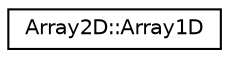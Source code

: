 digraph "Graphical Class Hierarchy"
{
  edge [fontname="Helvetica",fontsize="10",labelfontname="Helvetica",labelfontsize="10"];
  node [fontname="Helvetica",fontsize="10",shape=record];
  rankdir="LR";
  Node1 [label="Array2D::Array1D",height=0.2,width=0.4,color="black", fillcolor="white", style="filled",URL="$classArray2D_1_1Array1D.html"];
}

